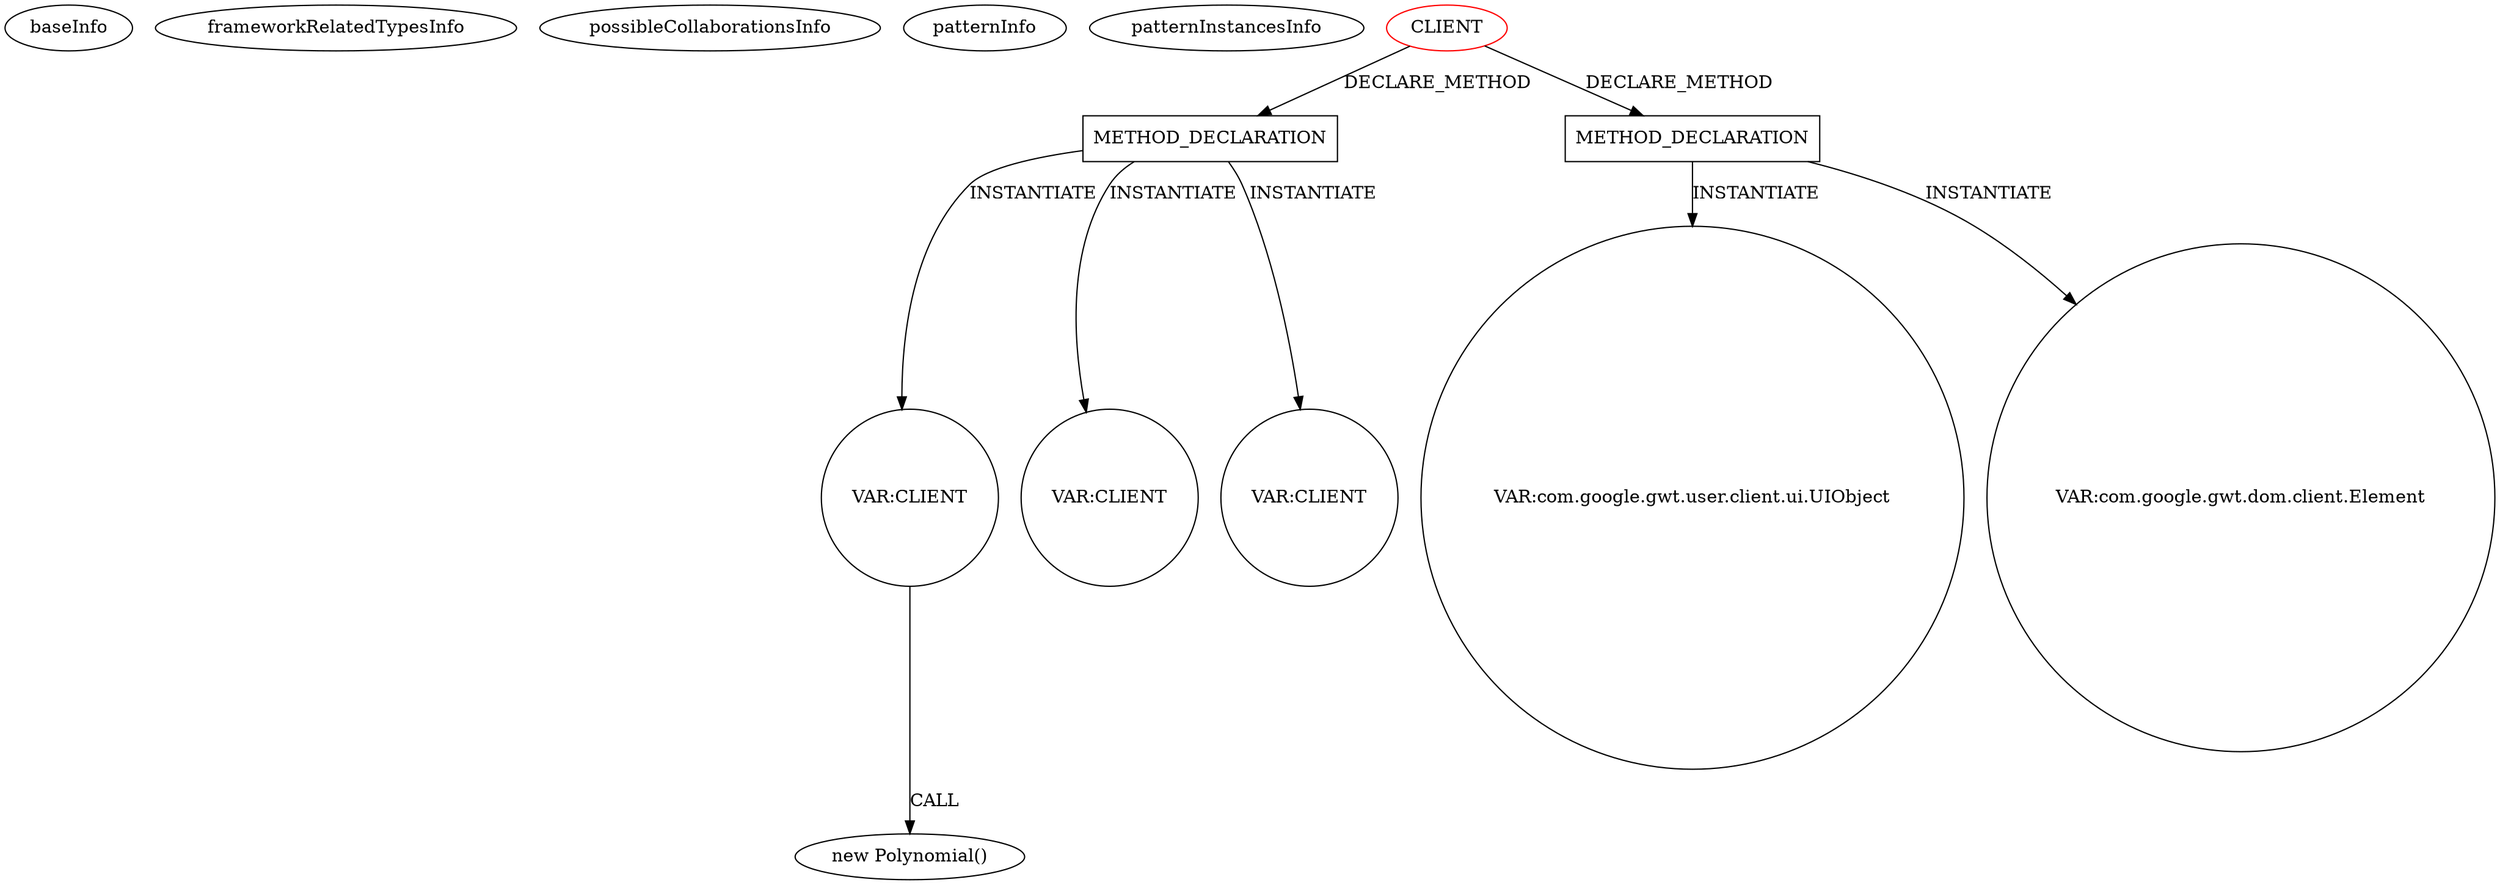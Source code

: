 digraph {
baseInfo[graphId=923,category="pattern",isAnonymous=false,possibleRelation=false]
frameworkRelatedTypesInfo[]
possibleCollaborationsInfo[]
patternInfo[frequency=2.0,patternRootClient=0]
patternInstancesInfo[0="luxferrari-AlgebrApp~/luxferrari-AlgebrApp/AlgebrApp-master/AlgebrApp/src/org/luxferrari/algebrapp/client/AlgebrApp.java~AlgebrApp~3667",1="luxferrari-AlgebrApp~/luxferrari-AlgebrApp/AlgebrApp-master/AlgebrApp/src/org/luxferrari/algebrapp/client/SubPolynomial.java~SubPolynomial~3660"]
222[label="new Polynomial()",vertexType="CONSTRUCTOR_CALL",isFrameworkType=false]
223[label="VAR:CLIENT",vertexType="VARIABLE_EXPRESION",isFrameworkType=false,shape=circle]
216[label="METHOD_DECLARATION",vertexType="CLIENT_METHOD_DECLARATION",isFrameworkType=false,shape=box]
0[label="CLIENT",vertexType="ROOT_CLIENT_CLASS_DECLARATION",isFrameworkType=false,color=red]
323[label="METHOD_DECLARATION",vertexType="CLIENT_METHOD_DECLARATION",isFrameworkType=false,shape=box]
337[label="VAR:com.google.gwt.user.client.ui.UIObject",vertexType="VARIABLE_EXPRESION",isFrameworkType=false,shape=circle]
334[label="VAR:com.google.gwt.dom.client.Element",vertexType="VARIABLE_EXPRESION",isFrameworkType=false,shape=circle]
220[label="VAR:CLIENT",vertexType="VARIABLE_EXPRESION",isFrameworkType=false,shape=circle]
233[label="VAR:CLIENT",vertexType="VARIABLE_EXPRESION",isFrameworkType=false,shape=circle]
216->220[label="INSTANTIATE"]
0->216[label="DECLARE_METHOD"]
216->233[label="INSTANTIATE"]
0->323[label="DECLARE_METHOD"]
323->334[label="INSTANTIATE"]
223->222[label="CALL"]
216->223[label="INSTANTIATE"]
323->337[label="INSTANTIATE"]
}
